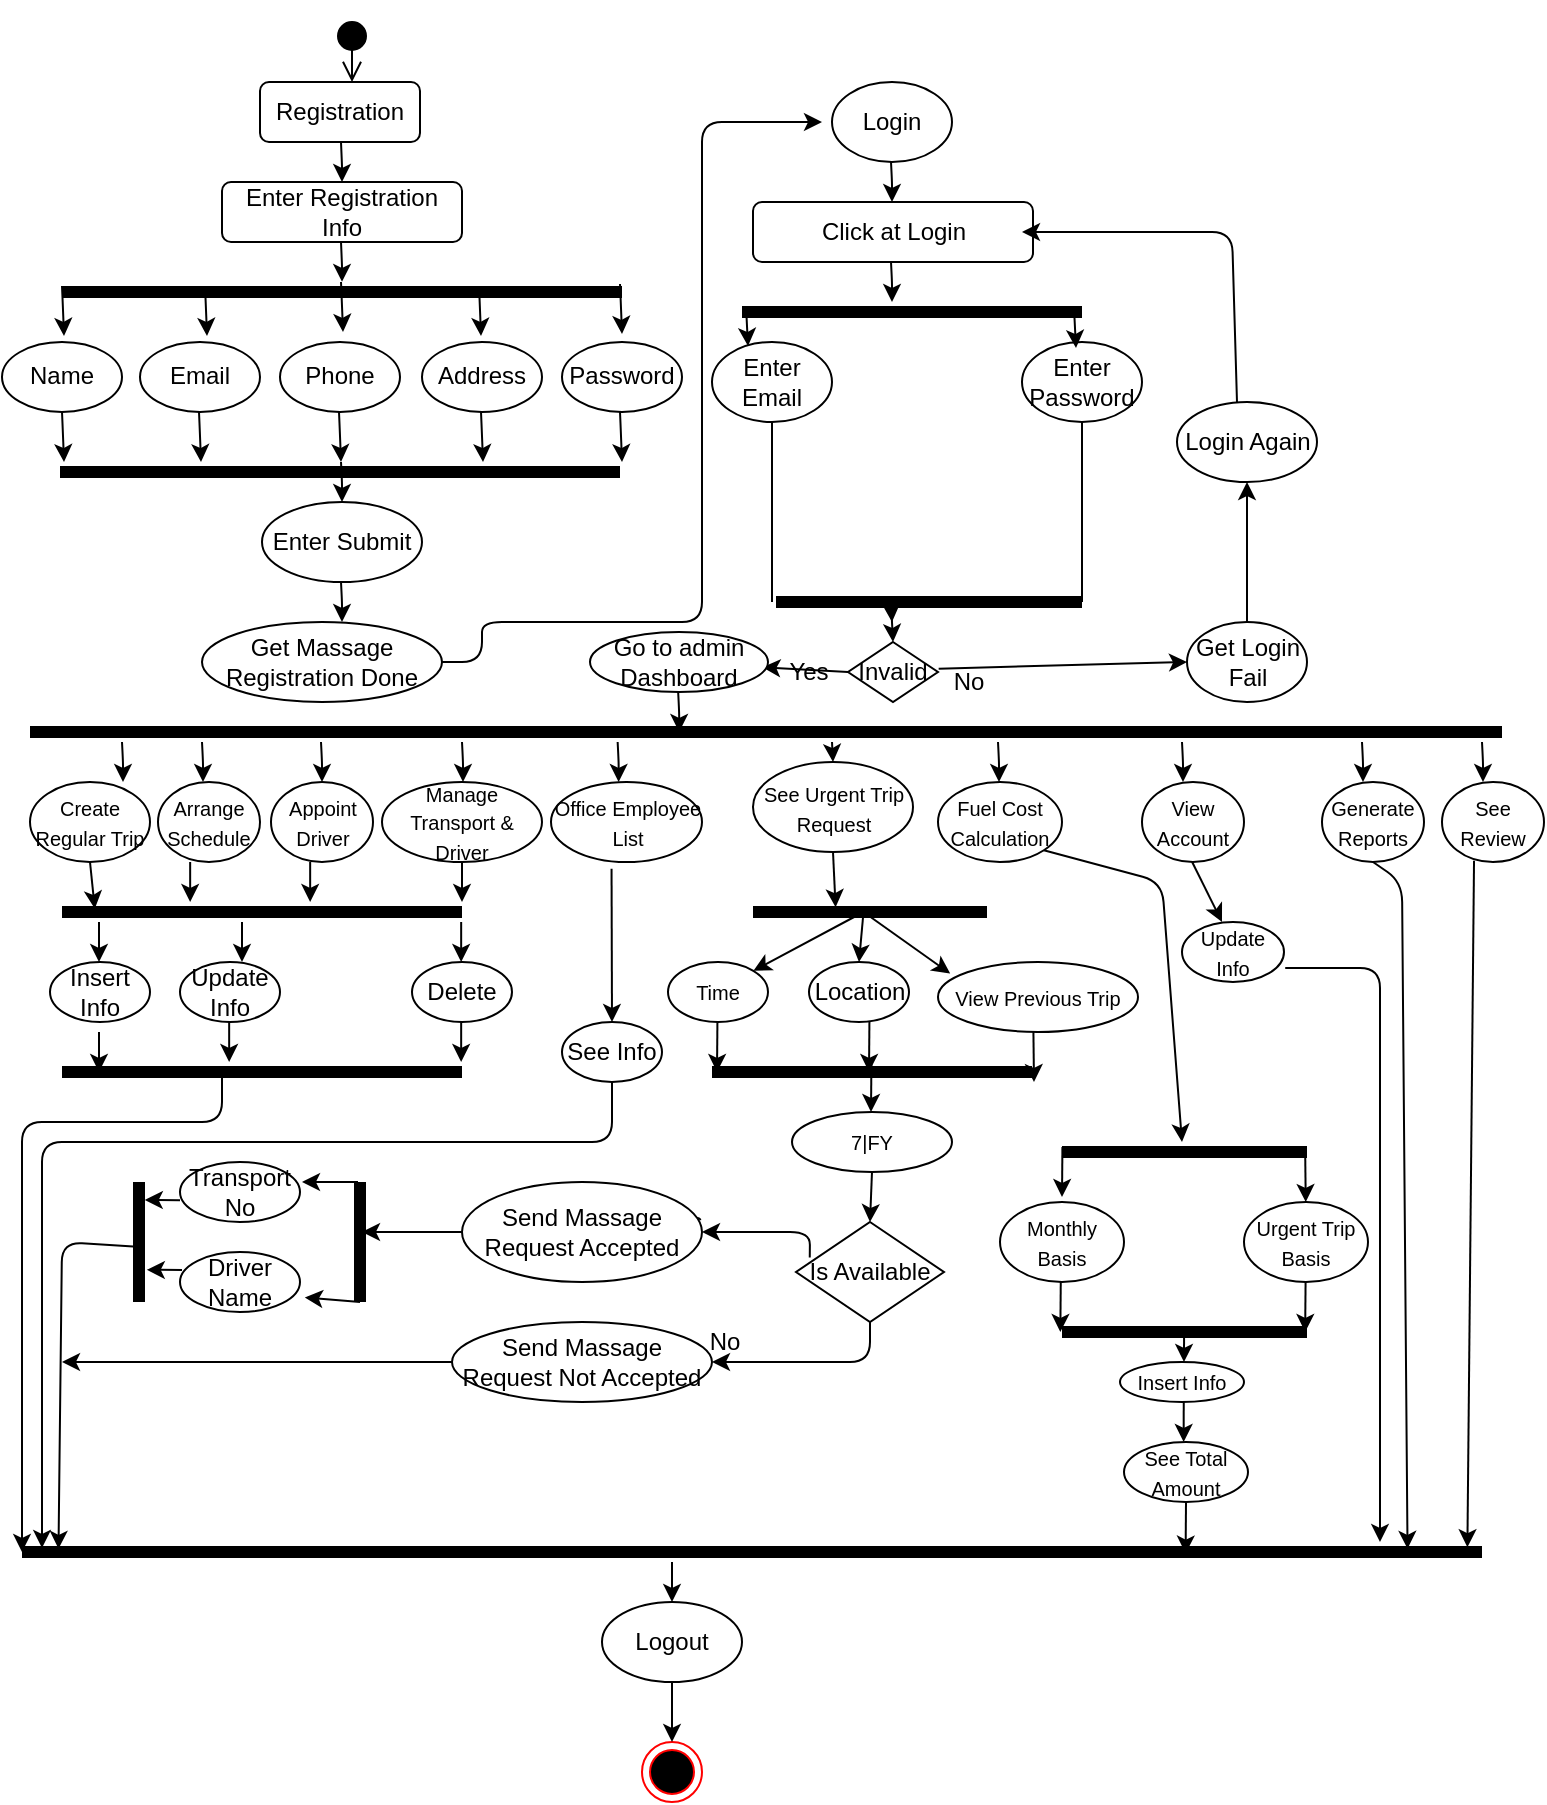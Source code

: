 <mxfile version="14.9.6" type="github">
  <diagram id="Zl01GysUVRrBJq3q0-Fd" name="Page-1">
    <mxGraphModel dx="1038" dy="579" grid="0" gridSize="10" guides="1" tooltips="1" connect="1" arrows="1" fold="1" page="1" pageScale="1" pageWidth="827" pageHeight="1169" math="0" shadow="0">
      <root>
        <mxCell id="0" />
        <mxCell id="1" parent="0" />
        <mxCell id="w90_zhHVsFdHdV3SLVgs-108" value="" style="shape=line;html=1;strokeWidth=6;" vertex="1" parent="1">
          <mxGeometry x="385.5" y="450" width="117" height="10" as="geometry" />
        </mxCell>
        <mxCell id="w90_zhHVsFdHdV3SLVgs-115" value="" style="shape=line;html=1;strokeWidth=6;" vertex="1" parent="1">
          <mxGeometry x="24" y="360" width="736" height="10" as="geometry" />
        </mxCell>
        <mxCell id="w90_zhHVsFdHdV3SLVgs-117" value="" style="endArrow=classic;html=1;" edge="1" parent="1">
          <mxGeometry x="-334.5" y="220" width="50" height="50" as="geometry">
            <mxPoint x="110.0" y="370" as="sourcePoint" />
            <mxPoint x="110.5" y="390.0" as="targetPoint" />
            <Array as="points">
              <mxPoint x="110.5" y="380" />
            </Array>
          </mxGeometry>
        </mxCell>
        <mxCell id="w90_zhHVsFdHdV3SLVgs-118" value="" style="endArrow=classic;html=1;" edge="1" parent="1">
          <mxGeometry x="-275" y="220" width="50" height="50" as="geometry">
            <mxPoint x="169.5" y="370" as="sourcePoint" />
            <mxPoint x="170" y="390.0" as="targetPoint" />
            <Array as="points">
              <mxPoint x="170" y="380" />
            </Array>
          </mxGeometry>
        </mxCell>
        <mxCell id="w90_zhHVsFdHdV3SLVgs-119" value="" style="endArrow=classic;html=1;" edge="1" parent="1">
          <mxGeometry x="-204.5" y="220" width="50" height="50" as="geometry">
            <mxPoint x="240.0" y="370" as="sourcePoint" />
            <mxPoint x="240.5" y="390.0" as="targetPoint" />
            <Array as="points">
              <mxPoint x="240.5" y="380" />
            </Array>
          </mxGeometry>
        </mxCell>
        <mxCell id="w90_zhHVsFdHdV3SLVgs-120" value="" style="endArrow=classic;html=1;" edge="1" parent="1">
          <mxGeometry x="-126.68" y="220" width="50" height="50" as="geometry">
            <mxPoint x="317.82" y="370" as="sourcePoint" />
            <mxPoint x="318.32" y="390.0" as="targetPoint" />
            <Array as="points">
              <mxPoint x="318.32" y="380" />
            </Array>
          </mxGeometry>
        </mxCell>
        <mxCell id="w90_zhHVsFdHdV3SLVgs-121" value="" style="endArrow=classic;html=1;" edge="1" parent="1">
          <mxGeometry x="-19.5" y="220" width="50" height="50" as="geometry">
            <mxPoint x="425.0" y="370" as="sourcePoint" />
            <mxPoint x="425.59" y="380" as="targetPoint" />
            <Array as="points">
              <mxPoint x="425.5" y="380" />
            </Array>
          </mxGeometry>
        </mxCell>
        <mxCell id="w90_zhHVsFdHdV3SLVgs-122" value="" style="endArrow=classic;html=1;" edge="1" parent="1">
          <mxGeometry x="63.5" y="220" width="50" height="50" as="geometry">
            <mxPoint x="508.0" y="370" as="sourcePoint" />
            <mxPoint x="508.5" y="390.0" as="targetPoint" />
            <Array as="points">
              <mxPoint x="508.5" y="380" />
            </Array>
          </mxGeometry>
        </mxCell>
        <mxCell id="w90_zhHVsFdHdV3SLVgs-123" value="" style="endArrow=classic;html=1;" edge="1" parent="1">
          <mxGeometry x="155.5" y="220" width="50" height="50" as="geometry">
            <mxPoint x="600.0" y="370" as="sourcePoint" />
            <mxPoint x="600.5" y="390.0" as="targetPoint" />
            <Array as="points">
              <mxPoint x="600.5" y="380" />
            </Array>
          </mxGeometry>
        </mxCell>
        <mxCell id="w90_zhHVsFdHdV3SLVgs-124" value="" style="endArrow=classic;html=1;" edge="1" parent="1">
          <mxGeometry x="245.5" y="220" width="50" height="50" as="geometry">
            <mxPoint x="690.0" y="370" as="sourcePoint" />
            <mxPoint x="690.5" y="390.0" as="targetPoint" />
            <Array as="points">
              <mxPoint x="690.5" y="380" />
            </Array>
          </mxGeometry>
        </mxCell>
        <mxCell id="w90_zhHVsFdHdV3SLVgs-125" value="" style="endArrow=classic;html=1;" edge="1" parent="1">
          <mxGeometry x="305.5" y="220" width="50" height="50" as="geometry">
            <mxPoint x="750.0" y="370" as="sourcePoint" />
            <mxPoint x="750.5" y="390.0" as="targetPoint" />
            <Array as="points">
              <mxPoint x="750.5" y="380" />
            </Array>
          </mxGeometry>
        </mxCell>
        <mxCell id="w90_zhHVsFdHdV3SLVgs-127" value="&lt;font style=&quot;font-size: 10px&quot;&gt;Create Regular Trip&lt;/font&gt;" style="ellipse;whiteSpace=wrap;html=1;strokeColor=#000000;" vertex="1" parent="1">
          <mxGeometry x="24" y="390" width="60" height="40" as="geometry" />
        </mxCell>
        <mxCell id="w90_zhHVsFdHdV3SLVgs-128" value="&lt;font style=&quot;font-size: 10px&quot;&gt;Arrange Schedule&lt;/font&gt;" style="ellipse;whiteSpace=wrap;html=1;strokeColor=#000000;" vertex="1" parent="1">
          <mxGeometry x="88" y="390" width="51" height="40" as="geometry" />
        </mxCell>
        <mxCell id="w90_zhHVsFdHdV3SLVgs-129" value="&lt;font style=&quot;font-size: 10px&quot;&gt;Appoint Driver&lt;/font&gt;" style="ellipse;whiteSpace=wrap;html=1;strokeColor=#000000;" vertex="1" parent="1">
          <mxGeometry x="144.5" y="390" width="51" height="40" as="geometry" />
        </mxCell>
        <mxCell id="w90_zhHVsFdHdV3SLVgs-130" value="&lt;font style=&quot;font-size: 10px&quot;&gt;Manage Transport &amp;amp; Driver&lt;/font&gt;" style="ellipse;whiteSpace=wrap;html=1;strokeColor=#000000;" vertex="1" parent="1">
          <mxGeometry x="200" y="390" width="80" height="40" as="geometry" />
        </mxCell>
        <mxCell id="w90_zhHVsFdHdV3SLVgs-131" value="&lt;font style=&quot;font-size: 10px&quot;&gt;Office Employee List&lt;/font&gt;" style="ellipse;whiteSpace=wrap;html=1;strokeColor=#000000;" vertex="1" parent="1">
          <mxGeometry x="284.5" y="390" width="75.5" height="40" as="geometry" />
        </mxCell>
        <mxCell id="w90_zhHVsFdHdV3SLVgs-132" value="&lt;font style=&quot;font-size: 10px&quot;&gt;See Urgent Trip Request&lt;/font&gt;" style="ellipse;whiteSpace=wrap;html=1;strokeColor=#000000;" vertex="1" parent="1">
          <mxGeometry x="385.5" y="380" width="80" height="45" as="geometry" />
        </mxCell>
        <mxCell id="w90_zhHVsFdHdV3SLVgs-133" value="&lt;font style=&quot;font-size: 10px&quot;&gt;Fuel Cost Calculation&lt;/font&gt;" style="ellipse;whiteSpace=wrap;html=1;strokeColor=#000000;" vertex="1" parent="1">
          <mxGeometry x="478" y="390" width="62" height="40" as="geometry" />
        </mxCell>
        <mxCell id="w90_zhHVsFdHdV3SLVgs-134" value="&lt;font style=&quot;font-size: 10px&quot;&gt;View Account&lt;/font&gt;" style="ellipse;whiteSpace=wrap;html=1;strokeColor=#000000;" vertex="1" parent="1">
          <mxGeometry x="580" y="390" width="51" height="40" as="geometry" />
        </mxCell>
        <mxCell id="w90_zhHVsFdHdV3SLVgs-136" value="&lt;font style=&quot;font-size: 10px&quot;&gt;Generate Reports&lt;/font&gt;" style="ellipse;whiteSpace=wrap;html=1;strokeColor=#000000;" vertex="1" parent="1">
          <mxGeometry x="670" y="390" width="51" height="40" as="geometry" />
        </mxCell>
        <mxCell id="w90_zhHVsFdHdV3SLVgs-137" value="&lt;font style=&quot;font-size: 10px&quot;&gt;See Review&lt;/font&gt;" style="ellipse;whiteSpace=wrap;html=1;strokeColor=#000000;" vertex="1" parent="1">
          <mxGeometry x="730" y="390" width="51" height="40" as="geometry" />
        </mxCell>
        <mxCell id="w90_zhHVsFdHdV3SLVgs-139" value="" style="endArrow=classic;html=1;" edge="1" parent="1">
          <mxGeometry x="-96.42" y="195" width="50" height="50" as="geometry">
            <mxPoint x="348.08" y="345" as="sourcePoint" />
            <mxPoint x="348.58" y="365.0" as="targetPoint" />
            <Array as="points">
              <mxPoint x="348.58" y="355" />
            </Array>
          </mxGeometry>
        </mxCell>
        <mxCell id="w90_zhHVsFdHdV3SLVgs-141" value="" style="endArrow=classic;html=1;strokeColor=#000000;exitX=0.5;exitY=1;exitDx=0;exitDy=0;entryX=0.082;entryY=0.34;entryDx=0;entryDy=0;entryPerimeter=0;" edge="1" parent="1" source="w90_zhHVsFdHdV3SLVgs-127" target="w90_zhHVsFdHdV3SLVgs-142">
          <mxGeometry width="50" height="50" relative="1" as="geometry">
            <mxPoint x="360" y="420" as="sourcePoint" />
            <mxPoint x="40" y="450" as="targetPoint" />
          </mxGeometry>
        </mxCell>
        <mxCell id="w90_zhHVsFdHdV3SLVgs-142" value="" style="shape=line;html=1;strokeWidth=6;" vertex="1" parent="1">
          <mxGeometry x="40" y="450" width="200" height="10" as="geometry" />
        </mxCell>
        <mxCell id="w90_zhHVsFdHdV3SLVgs-143" value="" style="endArrow=classic;html=1;strokeColor=#000000;exitX=0.5;exitY=1;exitDx=0;exitDy=0;" edge="1" parent="1">
          <mxGeometry width="50" height="50" relative="1" as="geometry">
            <mxPoint x="104.08" y="430" as="sourcePoint" />
            <mxPoint x="104.08" y="450" as="targetPoint" />
          </mxGeometry>
        </mxCell>
        <mxCell id="w90_zhHVsFdHdV3SLVgs-144" value="" style="endArrow=classic;html=1;strokeColor=#000000;exitX=0.5;exitY=1;exitDx=0;exitDy=0;" edge="1" parent="1">
          <mxGeometry width="50" height="50" relative="1" as="geometry">
            <mxPoint x="164.08" y="430" as="sourcePoint" />
            <mxPoint x="164.08" y="450" as="targetPoint" />
          </mxGeometry>
        </mxCell>
        <mxCell id="w90_zhHVsFdHdV3SLVgs-145" value="" style="endArrow=classic;html=1;strokeColor=#000000;exitX=0.5;exitY=1;exitDx=0;exitDy=0;" edge="1" parent="1">
          <mxGeometry width="50" height="50" relative="1" as="geometry">
            <mxPoint x="240" y="430" as="sourcePoint" />
            <mxPoint x="240" y="450" as="targetPoint" />
          </mxGeometry>
        </mxCell>
        <mxCell id="w90_zhHVsFdHdV3SLVgs-146" value="" style="endArrow=classic;html=1;strokeColor=#000000;exitX=0.5;exitY=1;exitDx=0;exitDy=0;" edge="1" parent="1">
          <mxGeometry width="50" height="50" relative="1" as="geometry">
            <mxPoint x="58.5" y="460" as="sourcePoint" />
            <mxPoint x="58.5" y="480" as="targetPoint" />
          </mxGeometry>
        </mxCell>
        <mxCell id="w90_zhHVsFdHdV3SLVgs-147" value="Insert Info" style="ellipse;whiteSpace=wrap;html=1;strokeColor=#000000;" vertex="1" parent="1">
          <mxGeometry x="34" y="480" width="50" height="30" as="geometry" />
        </mxCell>
        <mxCell id="w90_zhHVsFdHdV3SLVgs-149" value="" style="endArrow=classic;html=1;strokeColor=#000000;exitX=0.5;exitY=1;exitDx=0;exitDy=0;" edge="1" parent="1">
          <mxGeometry width="50" height="50" relative="1" as="geometry">
            <mxPoint x="130" y="460" as="sourcePoint" />
            <mxPoint x="130" y="480" as="targetPoint" />
          </mxGeometry>
        </mxCell>
        <mxCell id="w90_zhHVsFdHdV3SLVgs-150" value="" style="endArrow=classic;html=1;strokeColor=#000000;exitX=0.5;exitY=1;exitDx=0;exitDy=0;" edge="1" parent="1">
          <mxGeometry width="50" height="50" relative="1" as="geometry">
            <mxPoint x="239.58" y="460" as="sourcePoint" />
            <mxPoint x="239.58" y="480" as="targetPoint" />
          </mxGeometry>
        </mxCell>
        <mxCell id="w90_zhHVsFdHdV3SLVgs-151" value="Update Info" style="ellipse;whiteSpace=wrap;html=1;strokeColor=#000000;" vertex="1" parent="1">
          <mxGeometry x="99" y="480" width="50" height="30" as="geometry" />
        </mxCell>
        <mxCell id="w90_zhHVsFdHdV3SLVgs-152" value="Delete" style="ellipse;whiteSpace=wrap;html=1;strokeColor=#000000;" vertex="1" parent="1">
          <mxGeometry x="215" y="480" width="50" height="30" as="geometry" />
        </mxCell>
        <mxCell id="w90_zhHVsFdHdV3SLVgs-153" value="" style="shape=line;html=1;strokeWidth=6;" vertex="1" parent="1">
          <mxGeometry x="40" y="530" width="200" height="10" as="geometry" />
        </mxCell>
        <mxCell id="w90_zhHVsFdHdV3SLVgs-154" value="" style="endArrow=classic;html=1;strokeColor=#000000;exitX=0.5;exitY=1;exitDx=0;exitDy=0;" edge="1" parent="1">
          <mxGeometry width="50" height="50" relative="1" as="geometry">
            <mxPoint x="58.5" y="515" as="sourcePoint" />
            <mxPoint x="58.5" y="535" as="targetPoint" />
          </mxGeometry>
        </mxCell>
        <mxCell id="w90_zhHVsFdHdV3SLVgs-155" value="" style="endArrow=classic;html=1;strokeColor=#000000;exitX=0.5;exitY=1;exitDx=0;exitDy=0;" edge="1" parent="1">
          <mxGeometry width="50" height="50" relative="1" as="geometry">
            <mxPoint x="123.58" y="510" as="sourcePoint" />
            <mxPoint x="123.58" y="530" as="targetPoint" />
          </mxGeometry>
        </mxCell>
        <mxCell id="w90_zhHVsFdHdV3SLVgs-156" value="" style="endArrow=classic;html=1;strokeColor=#000000;exitX=0.5;exitY=1;exitDx=0;exitDy=0;" edge="1" parent="1">
          <mxGeometry width="50" height="50" relative="1" as="geometry">
            <mxPoint x="239.58" y="510" as="sourcePoint" />
            <mxPoint x="239.58" y="530" as="targetPoint" />
          </mxGeometry>
        </mxCell>
        <mxCell id="w90_zhHVsFdHdV3SLVgs-157" value="" style="endArrow=classic;html=1;strokeColor=#000000;entryX=0;entryY=0.5;entryDx=0;entryDy=0;entryPerimeter=0;" edge="1" parent="1" target="w90_zhHVsFdHdV3SLVgs-243">
          <mxGeometry width="50" height="50" relative="1" as="geometry">
            <mxPoint x="120" y="538" as="sourcePoint" />
            <mxPoint x="24" y="770" as="targetPoint" />
            <Array as="points">
              <mxPoint x="120" y="560" />
              <mxPoint x="20" y="560" />
            </Array>
          </mxGeometry>
        </mxCell>
        <mxCell id="w90_zhHVsFdHdV3SLVgs-158" value="" style="endArrow=classic;html=1;strokeColor=#000000;exitX=0.401;exitY=1.085;exitDx=0;exitDy=0;entryX=0.5;entryY=0;entryDx=0;entryDy=0;exitPerimeter=0;" edge="1" parent="1" source="w90_zhHVsFdHdV3SLVgs-131" target="w90_zhHVsFdHdV3SLVgs-159">
          <mxGeometry width="50" height="50" relative="1" as="geometry">
            <mxPoint x="330" y="430" as="sourcePoint" />
            <mxPoint x="330" y="450" as="targetPoint" />
          </mxGeometry>
        </mxCell>
        <mxCell id="w90_zhHVsFdHdV3SLVgs-159" value="See Info" style="ellipse;whiteSpace=wrap;html=1;strokeColor=#000000;" vertex="1" parent="1">
          <mxGeometry x="290" y="510" width="50" height="30" as="geometry" />
        </mxCell>
        <mxCell id="w90_zhHVsFdHdV3SLVgs-161" value="" style="endArrow=classic;html=1;strokeColor=#000000;exitX=0.5;exitY=1;exitDx=0;exitDy=0;" edge="1" parent="1" source="w90_zhHVsFdHdV3SLVgs-159">
          <mxGeometry width="50" height="50" relative="1" as="geometry">
            <mxPoint x="320" y="570" as="sourcePoint" />
            <mxPoint x="30" y="773" as="targetPoint" />
            <Array as="points">
              <mxPoint x="315" y="570" />
              <mxPoint x="30" y="570" />
            </Array>
          </mxGeometry>
        </mxCell>
        <mxCell id="w90_zhHVsFdHdV3SLVgs-163" value="&lt;font style=&quot;font-size: 10px&quot;&gt;Time&lt;/font&gt;" style="ellipse;whiteSpace=wrap;html=1;strokeColor=#000000;" vertex="1" parent="1">
          <mxGeometry x="343" y="480" width="50" height="30" as="geometry" />
        </mxCell>
        <mxCell id="w90_zhHVsFdHdV3SLVgs-166" value="&lt;font style=&quot;font-size: 10px&quot;&gt;View Previous Trip&lt;/font&gt;" style="ellipse;whiteSpace=wrap;html=1;strokeColor=#000000;" vertex="1" parent="1">
          <mxGeometry x="478" y="480" width="100" height="35" as="geometry" />
        </mxCell>
        <mxCell id="w90_zhHVsFdHdV3SLVgs-173" value="&lt;font style=&quot;font-size: 10px&quot;&gt;7|FY&lt;/font&gt;" style="ellipse;whiteSpace=wrap;html=1;strokeColor=#000000;" vertex="1" parent="1">
          <mxGeometry x="405" y="555" width="80" height="30" as="geometry" />
        </mxCell>
        <mxCell id="w90_zhHVsFdHdV3SLVgs-174" value="" style="endArrow=classic;html=1;strokeColor=#000000;exitX=0.5;exitY=1;exitDx=0;exitDy=0;entryX=0.5;entryY=0;entryDx=0;entryDy=0;" edge="1" parent="1" source="w90_zhHVsFdHdV3SLVgs-173" target="w90_zhHVsFdHdV3SLVgs-176">
          <mxGeometry width="50" height="50" relative="1" as="geometry">
            <mxPoint x="520" y="525" as="sourcePoint" />
            <mxPoint x="420" y="550" as="targetPoint" />
            <Array as="points" />
          </mxGeometry>
        </mxCell>
        <mxCell id="w90_zhHVsFdHdV3SLVgs-176" value="Is Available" style="rhombus;whiteSpace=wrap;html=1;strokeColor=#000000;" vertex="1" parent="1">
          <mxGeometry x="407" y="610" width="74" height="50" as="geometry" />
        </mxCell>
        <mxCell id="w90_zhHVsFdHdV3SLVgs-177" value="" style="endArrow=classic;html=1;strokeColor=#000000;exitX=0.093;exitY=0.356;exitDx=0;exitDy=0;exitPerimeter=0;entryX=1;entryY=0.5;entryDx=0;entryDy=0;" edge="1" parent="1" source="w90_zhHVsFdHdV3SLVgs-176" target="w90_zhHVsFdHdV3SLVgs-181">
          <mxGeometry width="50" height="50" relative="1" as="geometry">
            <mxPoint x="350" y="590" as="sourcePoint" />
            <mxPoint x="300" y="590" as="targetPoint" />
            <Array as="points">
              <mxPoint x="414" y="615" />
            </Array>
          </mxGeometry>
        </mxCell>
        <mxCell id="w90_zhHVsFdHdV3SLVgs-178" value="Yes" style="text;html=1;align=center;verticalAlign=middle;resizable=0;points=[];autosize=1;strokeColor=none;" vertex="1" parent="1">
          <mxGeometry x="335" y="600" width="30" height="20" as="geometry" />
        </mxCell>
        <mxCell id="w90_zhHVsFdHdV3SLVgs-179" value="" style="endArrow=classic;html=1;strokeColor=#000000;exitX=0.5;exitY=1;exitDx=0;exitDy=0;entryX=1;entryY=0.5;entryDx=0;entryDy=0;" edge="1" parent="1" source="w90_zhHVsFdHdV3SLVgs-176" target="w90_zhHVsFdHdV3SLVgs-182">
          <mxGeometry width="50" height="50" relative="1" as="geometry">
            <mxPoint x="270" y="670" as="sourcePoint" />
            <mxPoint x="300" y="640" as="targetPoint" />
            <Array as="points">
              <mxPoint x="444" y="680" />
            </Array>
          </mxGeometry>
        </mxCell>
        <mxCell id="w90_zhHVsFdHdV3SLVgs-180" value="No" style="text;html=1;align=center;verticalAlign=middle;resizable=0;points=[];autosize=1;strokeColor=none;" vertex="1" parent="1">
          <mxGeometry x="355.5" y="660" width="30" height="20" as="geometry" />
        </mxCell>
        <mxCell id="w90_zhHVsFdHdV3SLVgs-181" value="Send Massage Request Accepted" style="ellipse;whiteSpace=wrap;html=1;strokeColor=#000000;" vertex="1" parent="1">
          <mxGeometry x="240" y="590" width="120" height="50" as="geometry" />
        </mxCell>
        <mxCell id="w90_zhHVsFdHdV3SLVgs-182" value="Send Massage Request Not Accepted" style="ellipse;whiteSpace=wrap;html=1;strokeColor=#000000;" vertex="1" parent="1">
          <mxGeometry x="235" y="660" width="130" height="40" as="geometry" />
        </mxCell>
        <mxCell id="w90_zhHVsFdHdV3SLVgs-184" value="Transport No" style="ellipse;whiteSpace=wrap;html=1;strokeColor=#000000;" vertex="1" parent="1">
          <mxGeometry x="99" y="580" width="60" height="30" as="geometry" />
        </mxCell>
        <mxCell id="w90_zhHVsFdHdV3SLVgs-185" value="Driver Name" style="ellipse;whiteSpace=wrap;html=1;strokeColor=#000000;" vertex="1" parent="1">
          <mxGeometry x="99" y="625" width="60" height="30" as="geometry" />
        </mxCell>
        <mxCell id="w90_zhHVsFdHdV3SLVgs-188" value="" style="endArrow=classic;html=1;strokeColor=#000000;exitX=0;exitY=0.5;exitDx=0;exitDy=0;" edge="1" parent="1" source="w90_zhHVsFdHdV3SLVgs-181">
          <mxGeometry width="50" height="50" relative="1" as="geometry">
            <mxPoint x="180" y="620" as="sourcePoint" />
            <mxPoint x="190" y="615" as="targetPoint" />
          </mxGeometry>
        </mxCell>
        <mxCell id="w90_zhHVsFdHdV3SLVgs-191" value="" style="endArrow=classic;html=1;strokeColor=#000000;exitX=0.537;exitY=0.616;exitDx=0;exitDy=0;exitPerimeter=0;entryX=0.025;entryY=0.34;entryDx=0;entryDy=0;entryPerimeter=0;" edge="1" parent="1" source="w90_zhHVsFdHdV3SLVgs-237" target="w90_zhHVsFdHdV3SLVgs-243">
          <mxGeometry width="50" height="50" relative="1" as="geometry">
            <mxPoint x="70" y="620" as="sourcePoint" />
            <mxPoint x="40" y="1123" as="targetPoint" />
            <Array as="points">
              <mxPoint x="40" y="620" />
            </Array>
          </mxGeometry>
        </mxCell>
        <mxCell id="w90_zhHVsFdHdV3SLVgs-192" value="" style="endArrow=classic;html=1;strokeColor=#000000;exitX=0;exitY=0.5;exitDx=0;exitDy=0;" edge="1" parent="1" source="w90_zhHVsFdHdV3SLVgs-182">
          <mxGeometry width="50" height="50" relative="1" as="geometry">
            <mxPoint x="175.72" y="657.68" as="sourcePoint" />
            <mxPoint x="40" y="680" as="targetPoint" />
          </mxGeometry>
        </mxCell>
        <mxCell id="w90_zhHVsFdHdV3SLVgs-193" value="" style="endArrow=classic;html=1;strokeColor=#000000;exitX=0.5;exitY=1;exitDx=0;exitDy=0;" edge="1" parent="1">
          <mxGeometry width="50" height="50" relative="1" as="geometry">
            <mxPoint x="605.08" y="430" as="sourcePoint" />
            <mxPoint x="620" y="460" as="targetPoint" />
          </mxGeometry>
        </mxCell>
        <mxCell id="w90_zhHVsFdHdV3SLVgs-194" value="&lt;font style=&quot;font-size: 10px&quot;&gt;Update Info&lt;/font&gt;" style="ellipse;whiteSpace=wrap;html=1;strokeColor=#000000;" vertex="1" parent="1">
          <mxGeometry x="600" y="460" width="51" height="30" as="geometry" />
        </mxCell>
        <mxCell id="w90_zhHVsFdHdV3SLVgs-199" value="" style="endArrow=classic;html=1;strokeColor=#000000;exitX=1;exitY=1;exitDx=0;exitDy=0;" edge="1" parent="1" source="w90_zhHVsFdHdV3SLVgs-133">
          <mxGeometry width="50" height="50" relative="1" as="geometry">
            <mxPoint x="600" y="550" as="sourcePoint" />
            <mxPoint x="600" y="570" as="targetPoint" />
            <Array as="points">
              <mxPoint x="590" y="440" />
            </Array>
          </mxGeometry>
        </mxCell>
        <mxCell id="w90_zhHVsFdHdV3SLVgs-201" value="" style="shape=line;html=1;strokeWidth=6;" vertex="1" parent="1">
          <mxGeometry x="540" y="570" width="122.5" height="10" as="geometry" />
        </mxCell>
        <mxCell id="w90_zhHVsFdHdV3SLVgs-203" value="" style="endArrow=classic;html=1;strokeColor=#000000;" edge="1" parent="1">
          <mxGeometry width="50" height="50" relative="1" as="geometry">
            <mxPoint x="540.208" y="572.5" as="sourcePoint" />
            <mxPoint x="540" y="597.5" as="targetPoint" />
          </mxGeometry>
        </mxCell>
        <mxCell id="w90_zhHVsFdHdV3SLVgs-204" value="" style="endArrow=classic;html=1;strokeColor=#000000;" edge="1" parent="1">
          <mxGeometry width="50" height="50" relative="1" as="geometry">
            <mxPoint x="661.588" y="575" as="sourcePoint" />
            <mxPoint x="661.88" y="600" as="targetPoint" />
          </mxGeometry>
        </mxCell>
        <mxCell id="w90_zhHVsFdHdV3SLVgs-205" value="&lt;font style=&quot;font-size: 10px&quot;&gt;Monthly Basis&lt;/font&gt;" style="ellipse;whiteSpace=wrap;html=1;strokeColor=#000000;" vertex="1" parent="1">
          <mxGeometry x="509" y="600" width="62" height="40" as="geometry" />
        </mxCell>
        <mxCell id="w90_zhHVsFdHdV3SLVgs-206" value="&lt;font style=&quot;font-size: 10px&quot;&gt;Urgent Trip Basis&lt;/font&gt;" style="ellipse;whiteSpace=wrap;html=1;strokeColor=#000000;" vertex="1" parent="1">
          <mxGeometry x="631" y="600" width="62" height="40" as="geometry" />
        </mxCell>
        <mxCell id="w90_zhHVsFdHdV3SLVgs-209" value="" style="endArrow=classic;html=1;strokeColor=#000000;" edge="1" parent="1">
          <mxGeometry width="50" height="50" relative="1" as="geometry">
            <mxPoint x="539.378" y="640" as="sourcePoint" />
            <mxPoint x="539.17" y="665" as="targetPoint" />
          </mxGeometry>
        </mxCell>
        <mxCell id="w90_zhHVsFdHdV3SLVgs-210" value="" style="endArrow=classic;html=1;strokeColor=#000000;" edge="1" parent="1">
          <mxGeometry width="50" height="50" relative="1" as="geometry">
            <mxPoint x="661.788" y="640" as="sourcePoint" />
            <mxPoint x="661.58" y="665" as="targetPoint" />
          </mxGeometry>
        </mxCell>
        <mxCell id="w90_zhHVsFdHdV3SLVgs-211" value="" style="shape=line;html=1;strokeWidth=6;" vertex="1" parent="1">
          <mxGeometry x="540" y="660" width="122.5" height="10" as="geometry" />
        </mxCell>
        <mxCell id="w90_zhHVsFdHdV3SLVgs-212" value="" style="endArrow=classic;html=1;strokeColor=#000000;" edge="1" parent="1">
          <mxGeometry width="50" height="50" relative="1" as="geometry">
            <mxPoint x="601.038" y="663" as="sourcePoint" />
            <mxPoint x="601" y="680" as="targetPoint" />
          </mxGeometry>
        </mxCell>
        <mxCell id="w90_zhHVsFdHdV3SLVgs-213" value="&lt;font style=&quot;font-size: 10px&quot;&gt;Insert Info&lt;/font&gt;" style="ellipse;whiteSpace=wrap;html=1;strokeColor=#000000;" vertex="1" parent="1">
          <mxGeometry x="569" y="680" width="62" height="20" as="geometry" />
        </mxCell>
        <mxCell id="w90_zhHVsFdHdV3SLVgs-214" value="" style="endArrow=classic;html=1;strokeColor=#000000;" edge="1" parent="1">
          <mxGeometry width="50" height="50" relative="1" as="geometry">
            <mxPoint x="600.868" y="700" as="sourcePoint" />
            <mxPoint x="600.83" y="720" as="targetPoint" />
          </mxGeometry>
        </mxCell>
        <mxCell id="w90_zhHVsFdHdV3SLVgs-215" value="&lt;font style=&quot;font-size: 10px&quot;&gt;See Total Amount&lt;/font&gt;" style="ellipse;whiteSpace=wrap;html=1;strokeColor=#000000;" vertex="1" parent="1">
          <mxGeometry x="571" y="720" width="62" height="30" as="geometry" />
        </mxCell>
        <mxCell id="w90_zhHVsFdHdV3SLVgs-216" value="" style="endArrow=classic;html=1;strokeColor=#000000;exitX=0.5;exitY=1;exitDx=0;exitDy=0;entryX=0.797;entryY=0.58;entryDx=0;entryDy=0;entryPerimeter=0;" edge="1" parent="1" source="w90_zhHVsFdHdV3SLVgs-215" target="w90_zhHVsFdHdV3SLVgs-243">
          <mxGeometry width="50" height="50" relative="1" as="geometry">
            <mxPoint x="370" y="790" as="sourcePoint" />
            <mxPoint x="602" y="1080" as="targetPoint" />
          </mxGeometry>
        </mxCell>
        <mxCell id="w90_zhHVsFdHdV3SLVgs-217" value="" style="endArrow=classic;html=1;strokeColor=#000000;exitX=1.012;exitY=0.767;exitDx=0;exitDy=0;exitPerimeter=0;" edge="1" parent="1" source="w90_zhHVsFdHdV3SLVgs-194">
          <mxGeometry width="50" height="50" relative="1" as="geometry">
            <mxPoint x="651" y="170" as="sourcePoint" />
            <mxPoint x="699" y="770" as="targetPoint" />
            <Array as="points">
              <mxPoint x="699" y="483" />
            </Array>
          </mxGeometry>
        </mxCell>
        <mxCell id="w90_zhHVsFdHdV3SLVgs-218" value="" style="endArrow=classic;html=1;strokeColor=#000000;exitX=0.5;exitY=1;exitDx=0;exitDy=0;entryX=0.949;entryY=0.34;entryDx=0;entryDy=0;entryPerimeter=0;" edge="1" parent="1" source="w90_zhHVsFdHdV3SLVgs-136" target="w90_zhHVsFdHdV3SLVgs-243">
          <mxGeometry width="50" height="50" relative="1" as="geometry">
            <mxPoint x="370" y="630" as="sourcePoint" />
            <mxPoint x="713" y="1090.667" as="targetPoint" />
            <Array as="points">
              <mxPoint x="710" y="440" />
            </Array>
          </mxGeometry>
        </mxCell>
        <mxCell id="w90_zhHVsFdHdV3SLVgs-220" value="" style="endArrow=classic;html=1;strokeColor=#000000;exitX=0.314;exitY=0.985;exitDx=0;exitDy=0;exitPerimeter=0;entryX=0.99;entryY=0.26;entryDx=0;entryDy=0;entryPerimeter=0;" edge="1" parent="1" source="w90_zhHVsFdHdV3SLVgs-137" target="w90_zhHVsFdHdV3SLVgs-243">
          <mxGeometry width="50" height="50" relative="1" as="geometry">
            <mxPoint x="370" y="590" as="sourcePoint" />
            <mxPoint x="750" y="770" as="targetPoint" />
          </mxGeometry>
        </mxCell>
        <mxCell id="w90_zhHVsFdHdV3SLVgs-221" value="" style="endArrow=classic;html=1;strokeColor=#000000;exitX=0.5;exitY=1;exitDx=0;exitDy=0;entryX=0.353;entryY=0.26;entryDx=0;entryDy=0;entryPerimeter=0;" edge="1" parent="1" source="w90_zhHVsFdHdV3SLVgs-132" target="w90_zhHVsFdHdV3SLVgs-108">
          <mxGeometry width="50" height="50" relative="1" as="geometry">
            <mxPoint x="320" y="460" as="sourcePoint" />
            <mxPoint x="420" y="440" as="targetPoint" />
          </mxGeometry>
        </mxCell>
        <mxCell id="w90_zhHVsFdHdV3SLVgs-164" value="Location" style="ellipse;whiteSpace=wrap;html=1;strokeColor=#000000;" vertex="1" parent="1">
          <mxGeometry x="413.5" y="480" width="50" height="30" as="geometry" />
        </mxCell>
        <mxCell id="w90_zhHVsFdHdV3SLVgs-226" value="" style="endArrow=classic;html=1;strokeColor=#000000;exitX=0.5;exitY=1;exitDx=0;exitDy=0;entryX=0.5;entryY=0;entryDx=0;entryDy=0;" edge="1" parent="1" target="w90_zhHVsFdHdV3SLVgs-164">
          <mxGeometry width="50" height="50" relative="1" as="geometry">
            <mxPoint x="440.75" y="455" as="sourcePoint" />
            <mxPoint x="442.25" y="470" as="targetPoint" />
          </mxGeometry>
        </mxCell>
        <mxCell id="w90_zhHVsFdHdV3SLVgs-227" value="" style="endArrow=classic;html=1;strokeColor=#000000;exitX=0.5;exitY=1;exitDx=0;exitDy=0;entryX=1;entryY=0;entryDx=0;entryDy=0;" edge="1" parent="1" target="w90_zhHVsFdHdV3SLVgs-163">
          <mxGeometry width="50" height="50" relative="1" as="geometry">
            <mxPoint x="440.75" y="455" as="sourcePoint" />
            <mxPoint x="442.25" y="470" as="targetPoint" />
          </mxGeometry>
        </mxCell>
        <mxCell id="w90_zhHVsFdHdV3SLVgs-228" value="" style="endArrow=classic;html=1;strokeColor=#000000;exitX=0.5;exitY=1;exitDx=0;exitDy=0;entryX=0.061;entryY=0.166;entryDx=0;entryDy=0;entryPerimeter=0;" edge="1" parent="1" target="w90_zhHVsFdHdV3SLVgs-166">
          <mxGeometry width="50" height="50" relative="1" as="geometry">
            <mxPoint x="440.75" y="455" as="sourcePoint" />
            <mxPoint x="442.25" y="470" as="targetPoint" />
          </mxGeometry>
        </mxCell>
        <mxCell id="w90_zhHVsFdHdV3SLVgs-229" value="" style="endArrow=classic;html=1;strokeColor=#000000;" edge="1" parent="1">
          <mxGeometry width="50" height="50" relative="1" as="geometry">
            <mxPoint x="525.708" y="515" as="sourcePoint" />
            <mxPoint x="526" y="540" as="targetPoint" />
          </mxGeometry>
        </mxCell>
        <mxCell id="w90_zhHVsFdHdV3SLVgs-230" value="" style="endArrow=classic;html=1;strokeColor=#000000;" edge="1" parent="1">
          <mxGeometry width="50" height="50" relative="1" as="geometry">
            <mxPoint x="443.708" y="510" as="sourcePoint" />
            <mxPoint x="443.5" y="535" as="targetPoint" />
          </mxGeometry>
        </mxCell>
        <mxCell id="w90_zhHVsFdHdV3SLVgs-231" value="" style="endArrow=classic;html=1;strokeColor=#000000;" edge="1" parent="1">
          <mxGeometry width="50" height="50" relative="1" as="geometry">
            <mxPoint x="367.708" y="510" as="sourcePoint" />
            <mxPoint x="367.5" y="535" as="targetPoint" />
          </mxGeometry>
        </mxCell>
        <mxCell id="w90_zhHVsFdHdV3SLVgs-232" value="" style="shape=line;html=1;strokeWidth=6;" vertex="1" parent="1">
          <mxGeometry x="365" y="530" width="160" height="10" as="geometry" />
        </mxCell>
        <mxCell id="w90_zhHVsFdHdV3SLVgs-235" value="" style="endArrow=classic;html=1;strokeColor=#000000;" edge="1" parent="1">
          <mxGeometry width="50" height="50" relative="1" as="geometry">
            <mxPoint x="444.708" y="530" as="sourcePoint" />
            <mxPoint x="444.5" y="555" as="targetPoint" />
          </mxGeometry>
        </mxCell>
        <mxCell id="w90_zhHVsFdHdV3SLVgs-236" value="" style="shape=line;html=1;strokeWidth=6;rotation=90;" vertex="1" parent="1">
          <mxGeometry x="159" y="615" width="60" height="10" as="geometry" />
        </mxCell>
        <mxCell id="w90_zhHVsFdHdV3SLVgs-237" value="" style="shape=line;html=1;strokeWidth=6;rotation=90;" vertex="1" parent="1">
          <mxGeometry x="48.5" y="607.5" width="60" height="25" as="geometry" />
        </mxCell>
        <mxCell id="w90_zhHVsFdHdV3SLVgs-238" value="" style="endArrow=classic;html=1;strokeColor=#000000;exitX=1;exitY=0.5;exitDx=0;exitDy=0;exitPerimeter=0;entryX=1.04;entryY=0.76;entryDx=0;entryDy=0;entryPerimeter=0;" edge="1" parent="1" source="w90_zhHVsFdHdV3SLVgs-236" target="w90_zhHVsFdHdV3SLVgs-185">
          <mxGeometry width="50" height="50" relative="1" as="geometry">
            <mxPoint x="320" y="660" as="sourcePoint" />
            <mxPoint x="370" y="610" as="targetPoint" />
          </mxGeometry>
        </mxCell>
        <mxCell id="w90_zhHVsFdHdV3SLVgs-239" value="" style="endArrow=classic;html=1;strokeColor=#000000;" edge="1" parent="1">
          <mxGeometry width="50" height="50" relative="1" as="geometry">
            <mxPoint x="188" y="590" as="sourcePoint" />
            <mxPoint x="160" y="590" as="targetPoint" />
          </mxGeometry>
        </mxCell>
        <mxCell id="w90_zhHVsFdHdV3SLVgs-240" value="" style="endArrow=classic;html=1;strokeColor=#000000;entryX=1.04;entryY=0.76;entryDx=0;entryDy=0;entryPerimeter=0;" edge="1" parent="1">
          <mxGeometry width="50" height="50" relative="1" as="geometry">
            <mxPoint x="100" y="634" as="sourcePoint" />
            <mxPoint x="82.4" y="633.9" as="targetPoint" />
          </mxGeometry>
        </mxCell>
        <mxCell id="w90_zhHVsFdHdV3SLVgs-241" value="" style="endArrow=classic;html=1;strokeColor=#000000;entryX=1.04;entryY=0.76;entryDx=0;entryDy=0;entryPerimeter=0;" edge="1" parent="1">
          <mxGeometry width="50" height="50" relative="1" as="geometry">
            <mxPoint x="99" y="599.1" as="sourcePoint" />
            <mxPoint x="81.4" y="599.0" as="targetPoint" />
          </mxGeometry>
        </mxCell>
        <mxCell id="w90_zhHVsFdHdV3SLVgs-243" value="" style="shape=line;html=1;strokeWidth=6;" vertex="1" parent="1">
          <mxGeometry x="20" y="770" width="730" height="10" as="geometry" />
        </mxCell>
        <mxCell id="w90_zhHVsFdHdV3SLVgs-245" value="" style="ellipse;html=1;shape=endState;fillColor=#000000;strokeColor=#ff0000;" vertex="1" parent="1">
          <mxGeometry x="330" y="870" width="30" height="30" as="geometry" />
        </mxCell>
        <mxCell id="w90_zhHVsFdHdV3SLVgs-246" value="" style="endArrow=classic;html=1;strokeColor=#000000;" edge="1" parent="1">
          <mxGeometry width="50" height="50" relative="1" as="geometry">
            <mxPoint x="345" y="780" as="sourcePoint" />
            <mxPoint x="345" y="800" as="targetPoint" />
          </mxGeometry>
        </mxCell>
        <mxCell id="w90_zhHVsFdHdV3SLVgs-249" value="Logout" style="ellipse;whiteSpace=wrap;html=1;strokeColor=#000000;" vertex="1" parent="1">
          <mxGeometry x="310" y="800" width="70" height="40" as="geometry" />
        </mxCell>
        <mxCell id="w90_zhHVsFdHdV3SLVgs-250" value="" style="endArrow=classic;html=1;strokeColor=#000000;exitX=0.5;exitY=1;exitDx=0;exitDy=0;entryX=0.5;entryY=0;entryDx=0;entryDy=0;" edge="1" parent="1" source="w90_zhHVsFdHdV3SLVgs-249" target="w90_zhHVsFdHdV3SLVgs-245">
          <mxGeometry width="50" height="50" relative="1" as="geometry">
            <mxPoint x="320" y="760" as="sourcePoint" />
            <mxPoint x="370" y="710" as="targetPoint" />
          </mxGeometry>
        </mxCell>
        <mxCell id="w90_zhHVsFdHdV3SLVgs-252" value="" style="endArrow=classic;html=1;" edge="1" parent="1">
          <mxGeometry x="-374.5" y="220" width="50" height="50" as="geometry">
            <mxPoint x="70" y="370" as="sourcePoint" />
            <mxPoint x="70.5" y="390.0" as="targetPoint" />
            <Array as="points">
              <mxPoint x="70.5" y="380" />
            </Array>
          </mxGeometry>
        </mxCell>
        <mxCell id="w90_zhHVsFdHdV3SLVgs-257" value="" style="group" vertex="1" connectable="0" parent="1">
          <mxGeometry x="10" y="9" width="657.5" height="341" as="geometry" />
        </mxCell>
        <mxCell id="w90_zhHVsFdHdV3SLVgs-45" value="" style="endArrow=classic;html=1;" edge="1" parent="w90_zhHVsFdHdV3SLVgs-257">
          <mxGeometry y="11" width="50" height="50" as="geometry">
            <mxPoint x="169.5" y="221" as="sourcePoint" />
            <mxPoint x="170" y="241" as="targetPoint" />
            <Array as="points">
              <mxPoint x="170" y="231" />
            </Array>
          </mxGeometry>
        </mxCell>
        <mxCell id="w90_zhHVsFdHdV3SLVgs-46" value="Get Massage Registration Done" style="ellipse;whiteSpace=wrap;html=1;" vertex="1" parent="w90_zhHVsFdHdV3SLVgs-257">
          <mxGeometry x="100" y="301" width="120" height="40" as="geometry" />
        </mxCell>
        <mxCell id="w90_zhHVsFdHdV3SLVgs-47" value="" style="endArrow=classic;html=1;" edge="1" parent="w90_zhHVsFdHdV3SLVgs-257">
          <mxGeometry y="1" width="50" height="50" as="geometry">
            <mxPoint x="169.5" y="281" as="sourcePoint" />
            <mxPoint x="170" y="301" as="targetPoint" />
            <Array as="points">
              <mxPoint x="170" y="291" />
            </Array>
          </mxGeometry>
        </mxCell>
        <mxCell id="w90_zhHVsFdHdV3SLVgs-48" value="Enter Submit" style="ellipse;whiteSpace=wrap;html=1;" vertex="1" parent="w90_zhHVsFdHdV3SLVgs-257">
          <mxGeometry x="130" y="241" width="80" height="40" as="geometry" />
        </mxCell>
        <mxCell id="w90_zhHVsFdHdV3SLVgs-49" value="" style="endArrow=classic;html=1;exitX=1;exitY=0.5;exitDx=0;exitDy=0;" edge="1" parent="w90_zhHVsFdHdV3SLVgs-257" source="w90_zhHVsFdHdV3SLVgs-46">
          <mxGeometry y="31" width="50" height="50" as="geometry">
            <mxPoint x="230" y="311" as="sourcePoint" />
            <mxPoint x="410" y="51" as="targetPoint" />
            <Array as="points">
              <mxPoint x="240" y="321" />
              <mxPoint x="240" y="301" />
              <mxPoint x="350" y="301" />
              <mxPoint x="350" y="221" />
              <mxPoint x="350" y="51" />
            </Array>
          </mxGeometry>
        </mxCell>
        <mxCell id="w90_zhHVsFdHdV3SLVgs-50" value="Login" style="ellipse;whiteSpace=wrap;html=1;" vertex="1" parent="w90_zhHVsFdHdV3SLVgs-257">
          <mxGeometry x="415" y="31" width="60" height="40" as="geometry" />
        </mxCell>
        <mxCell id="w90_zhHVsFdHdV3SLVgs-51" value="" style="endArrow=classic;html=1;" edge="1" parent="w90_zhHVsFdHdV3SLVgs-257">
          <mxGeometry y="-19" width="50" height="50" as="geometry">
            <mxPoint x="444.5" y="71" as="sourcePoint" />
            <mxPoint x="445" y="91" as="targetPoint" />
            <Array as="points">
              <mxPoint x="445" y="81" />
            </Array>
          </mxGeometry>
        </mxCell>
        <mxCell id="w90_zhHVsFdHdV3SLVgs-52" value="Click at Login" style="rounded=1;whiteSpace=wrap;html=1;" vertex="1" parent="w90_zhHVsFdHdV3SLVgs-257">
          <mxGeometry x="375.5" y="91" width="140" height="30" as="geometry" />
        </mxCell>
        <mxCell id="w90_zhHVsFdHdV3SLVgs-53" value="" style="endArrow=classic;html=1;" edge="1" parent="w90_zhHVsFdHdV3SLVgs-257">
          <mxGeometry y="-29" width="50" height="50" as="geometry">
            <mxPoint x="444.5" y="121" as="sourcePoint" />
            <mxPoint x="445" y="141" as="targetPoint" />
            <Array as="points">
              <mxPoint x="445" y="131" />
            </Array>
          </mxGeometry>
        </mxCell>
        <mxCell id="w90_zhHVsFdHdV3SLVgs-55" value="Enter Email" style="ellipse;whiteSpace=wrap;html=1;" vertex="1" parent="w90_zhHVsFdHdV3SLVgs-257">
          <mxGeometry x="355" y="161" width="60" height="40" as="geometry" />
        </mxCell>
        <mxCell id="w90_zhHVsFdHdV3SLVgs-56" value="Enter Password" style="ellipse;whiteSpace=wrap;html=1;" vertex="1" parent="w90_zhHVsFdHdV3SLVgs-257">
          <mxGeometry x="510" y="161" width="60" height="40" as="geometry" />
        </mxCell>
        <mxCell id="w90_zhHVsFdHdV3SLVgs-58" value="" style="endArrow=classic;html=1;" edge="1" parent="w90_zhHVsFdHdV3SLVgs-257">
          <mxGeometry x="26" y="-36" width="50" height="50" as="geometry">
            <mxPoint x="536" y="144" as="sourcePoint" />
            <mxPoint x="537" y="164" as="targetPoint" />
            <Array as="points">
              <mxPoint x="536.5" y="154" />
            </Array>
          </mxGeometry>
        </mxCell>
        <mxCell id="w90_zhHVsFdHdV3SLVgs-60" value="" style="endArrow=none;html=1;entryX=0.5;entryY=1;entryDx=0;entryDy=0;" edge="1" parent="w90_zhHVsFdHdV3SLVgs-257" target="w90_zhHVsFdHdV3SLVgs-55">
          <mxGeometry y="31" width="50" height="50" as="geometry">
            <mxPoint x="385" y="291" as="sourcePoint" />
            <mxPoint x="430" y="241" as="targetPoint" />
          </mxGeometry>
        </mxCell>
        <mxCell id="w90_zhHVsFdHdV3SLVgs-61" value="" style="endArrow=none;html=1;entryX=0.5;entryY=1;entryDx=0;entryDy=0;" edge="1" parent="w90_zhHVsFdHdV3SLVgs-257" target="w90_zhHVsFdHdV3SLVgs-56">
          <mxGeometry y="31" width="50" height="50" as="geometry">
            <mxPoint x="540" y="291" as="sourcePoint" />
            <mxPoint x="430" y="241" as="targetPoint" />
          </mxGeometry>
        </mxCell>
        <mxCell id="w90_zhHVsFdHdV3SLVgs-62" value="" style="endArrow=classic;html=1;" edge="1" parent="w90_zhHVsFdHdV3SLVgs-257">
          <mxGeometry y="31" width="50" height="50" as="geometry">
            <mxPoint x="444.5" y="291" as="sourcePoint" />
            <mxPoint x="445" y="301" as="targetPoint" />
            <Array as="points">
              <mxPoint x="445" y="301" />
            </Array>
          </mxGeometry>
        </mxCell>
        <mxCell id="w90_zhHVsFdHdV3SLVgs-63" value="Invalid" style="rhombus;whiteSpace=wrap;html=1;" vertex="1" parent="w90_zhHVsFdHdV3SLVgs-257">
          <mxGeometry x="423" y="311" width="45" height="30" as="geometry" />
        </mxCell>
        <mxCell id="w90_zhHVsFdHdV3SLVgs-64" value="" style="endArrow=classic;html=1;exitX=0;exitY=0.5;exitDx=0;exitDy=0;entryX=-0.07;entryY=0.38;entryDx=0;entryDy=0;entryPerimeter=0;" edge="1" parent="w90_zhHVsFdHdV3SLVgs-257" source="w90_zhHVsFdHdV3SLVgs-63" target="w90_zhHVsFdHdV3SLVgs-66">
          <mxGeometry y="31" width="50" height="50" as="geometry">
            <mxPoint x="380" y="391" as="sourcePoint" />
            <mxPoint x="390" y="341" as="targetPoint" />
          </mxGeometry>
        </mxCell>
        <mxCell id="w90_zhHVsFdHdV3SLVgs-65" value="Go to admin Dashboard" style="ellipse;whiteSpace=wrap;html=1;" vertex="1" parent="w90_zhHVsFdHdV3SLVgs-257">
          <mxGeometry x="294" y="306" width="89" height="30" as="geometry" />
        </mxCell>
        <mxCell id="w90_zhHVsFdHdV3SLVgs-66" value="Yes" style="text;html=1;align=center;verticalAlign=middle;resizable=0;points=[];autosize=1;strokeColor=none;" vertex="1" parent="w90_zhHVsFdHdV3SLVgs-257">
          <mxGeometry x="383" y="316" width="40" height="20" as="geometry" />
        </mxCell>
        <mxCell id="w90_zhHVsFdHdV3SLVgs-68" value="No" style="text;html=1;align=center;verticalAlign=middle;resizable=0;points=[];autosize=1;strokeColor=none;" vertex="1" parent="w90_zhHVsFdHdV3SLVgs-257">
          <mxGeometry x="468" y="321" width="30" height="20" as="geometry" />
        </mxCell>
        <mxCell id="w90_zhHVsFdHdV3SLVgs-69" value="Get Login Fail" style="ellipse;whiteSpace=wrap;html=1;" vertex="1" parent="w90_zhHVsFdHdV3SLVgs-257">
          <mxGeometry x="592.5" y="301" width="60" height="40" as="geometry" />
        </mxCell>
        <mxCell id="w90_zhHVsFdHdV3SLVgs-67" value="" style="endArrow=classic;html=1;entryX=0;entryY=0.5;entryDx=0;entryDy=0;exitX=0.011;exitY=0.167;exitDx=0;exitDy=0;exitPerimeter=0;" edge="1" parent="w90_zhHVsFdHdV3SLVgs-257" target="w90_zhHVsFdHdV3SLVgs-69" source="w90_zhHVsFdHdV3SLVgs-68">
          <mxGeometry y="23" width="50" height="50" as="geometry">
            <mxPoint x="467" y="333" as="sourcePoint" />
            <mxPoint x="560" y="333" as="targetPoint" />
          </mxGeometry>
        </mxCell>
        <mxCell id="w90_zhHVsFdHdV3SLVgs-70" value="" style="endArrow=classic;html=1;exitX=0.5;exitY=0;exitDx=0;exitDy=0;" edge="1" parent="w90_zhHVsFdHdV3SLVgs-257">
          <mxGeometry x="-5" y="31" width="50" height="50" as="geometry">
            <mxPoint x="617.5" y="191" as="sourcePoint" />
            <mxPoint x="510" y="106" as="targetPoint" />
            <Array as="points">
              <mxPoint x="615" y="106" />
            </Array>
          </mxGeometry>
        </mxCell>
        <mxCell id="w90_zhHVsFdHdV3SLVgs-71" value="Login Again" style="ellipse;whiteSpace=wrap;html=1;" vertex="1" parent="w90_zhHVsFdHdV3SLVgs-257">
          <mxGeometry x="587.5" y="191" width="70" height="40" as="geometry" />
        </mxCell>
        <mxCell id="w90_zhHVsFdHdV3SLVgs-72" value="" style="endArrow=classic;html=1;exitX=0.5;exitY=0;exitDx=0;exitDy=0;entryX=0.5;entryY=1;entryDx=0;entryDy=0;" edge="1" parent="w90_zhHVsFdHdV3SLVgs-257" source="w90_zhHVsFdHdV3SLVgs-69" target="w90_zhHVsFdHdV3SLVgs-71">
          <mxGeometry y="31" width="50" height="50" as="geometry">
            <mxPoint x="380" y="391" as="sourcePoint" />
            <mxPoint x="430" y="341" as="targetPoint" />
          </mxGeometry>
        </mxCell>
        <mxCell id="w90_zhHVsFdHdV3SLVgs-74" value="Registration" style="rounded=1;whiteSpace=wrap;html=1;" vertex="1" parent="w90_zhHVsFdHdV3SLVgs-257">
          <mxGeometry x="129" y="31" width="80" height="30" as="geometry" />
        </mxCell>
        <mxCell id="w90_zhHVsFdHdV3SLVgs-75" value="Enter Registration Info" style="rounded=1;whiteSpace=wrap;html=1;" vertex="1" parent="w90_zhHVsFdHdV3SLVgs-257">
          <mxGeometry x="110" y="81" width="120" height="30" as="geometry" />
        </mxCell>
        <mxCell id="w90_zhHVsFdHdV3SLVgs-76" value="" style="endArrow=classic;html=1;" edge="1" parent="w90_zhHVsFdHdV3SLVgs-257">
          <mxGeometry y="26.142" width="50" height="58.294" as="geometry">
            <mxPoint x="169.5" y="61.118" as="sourcePoint" />
            <mxPoint x="170" y="81" as="targetPoint" />
            <Array as="points">
              <mxPoint x="170" y="72.777" />
            </Array>
          </mxGeometry>
        </mxCell>
        <mxCell id="w90_zhHVsFdHdV3SLVgs-77" value="" style="endArrow=classic;html=1;" edge="1" parent="w90_zhHVsFdHdV3SLVgs-257">
          <mxGeometry y="6.072" width="50" height="58.294" as="geometry">
            <mxPoint x="169.5" y="111.001" as="sourcePoint" />
            <mxPoint x="170" y="130.93" as="targetPoint" />
            <Array as="points">
              <mxPoint x="170" y="122.66" />
            </Array>
          </mxGeometry>
        </mxCell>
        <mxCell id="w90_zhHVsFdHdV3SLVgs-84" value="Name" style="ellipse;whiteSpace=wrap;html=1;" vertex="1" parent="w90_zhHVsFdHdV3SLVgs-257">
          <mxGeometry y="161.004" width="60" height="34.976" as="geometry" />
        </mxCell>
        <mxCell id="w90_zhHVsFdHdV3SLVgs-85" value="Email" style="ellipse;whiteSpace=wrap;html=1;" vertex="1" parent="w90_zhHVsFdHdV3SLVgs-257">
          <mxGeometry x="69" y="161.004" width="60" height="34.976" as="geometry" />
        </mxCell>
        <mxCell id="w90_zhHVsFdHdV3SLVgs-86" value="Phone" style="ellipse;whiteSpace=wrap;html=1;" vertex="1" parent="w90_zhHVsFdHdV3SLVgs-257">
          <mxGeometry x="139" y="161.004" width="60" height="34.976" as="geometry" />
        </mxCell>
        <mxCell id="w90_zhHVsFdHdV3SLVgs-87" value="Address" style="ellipse;whiteSpace=wrap;html=1;" vertex="1" parent="w90_zhHVsFdHdV3SLVgs-257">
          <mxGeometry x="210" y="161.004" width="60" height="34.976" as="geometry" />
        </mxCell>
        <mxCell id="w90_zhHVsFdHdV3SLVgs-88" value="Password" style="ellipse;whiteSpace=wrap;html=1;" vertex="1" parent="w90_zhHVsFdHdV3SLVgs-257">
          <mxGeometry x="280" y="161.004" width="60" height="34.976" as="geometry" />
        </mxCell>
        <mxCell id="w90_zhHVsFdHdV3SLVgs-89" value="" style="html=1;verticalAlign=bottom;startArrow=circle;startFill=1;endArrow=open;startSize=6;endSize=8;" edge="1" parent="w90_zhHVsFdHdV3SLVgs-257">
          <mxGeometry width="80" as="geometry">
            <mxPoint x="175" as="sourcePoint" />
            <mxPoint x="175" y="31" as="targetPoint" />
          </mxGeometry>
        </mxCell>
        <mxCell id="w90_zhHVsFdHdV3SLVgs-90" value="" style="shape=line;html=1;strokeWidth=6;" vertex="1" parent="w90_zhHVsFdHdV3SLVgs-257">
          <mxGeometry x="30" y="131" width="280" height="10" as="geometry" />
        </mxCell>
        <mxCell id="w90_zhHVsFdHdV3SLVgs-94" value="" style="endArrow=classic;html=1;" edge="1" parent="w90_zhHVsFdHdV3SLVgs-257">
          <mxGeometry y="-6.908" width="50" height="58.294" as="geometry">
            <mxPoint x="30" y="132.997" as="sourcePoint" />
            <mxPoint x="31" y="157.95" as="targetPoint" />
            <Array as="points">
              <mxPoint x="30.5" y="144.656" />
            </Array>
          </mxGeometry>
        </mxCell>
        <mxCell id="w90_zhHVsFdHdV3SLVgs-95" value="" style="endArrow=classic;html=1;" edge="1" parent="w90_zhHVsFdHdV3SLVgs-257">
          <mxGeometry x="71.5" y="-6.908" width="50" height="58.294" as="geometry">
            <mxPoint x="101.5" y="132.997" as="sourcePoint" />
            <mxPoint x="102.5" y="157.95" as="targetPoint" />
            <Array as="points">
              <mxPoint x="102" y="144.656" />
            </Array>
          </mxGeometry>
        </mxCell>
        <mxCell id="w90_zhHVsFdHdV3SLVgs-96" value="" style="endArrow=classic;html=1;" edge="1" parent="w90_zhHVsFdHdV3SLVgs-257">
          <mxGeometry x="139.5" y="-8.908" width="50" height="58.294" as="geometry">
            <mxPoint x="169.5" y="130.997" as="sourcePoint" />
            <mxPoint x="170.5" y="155.95" as="targetPoint" />
            <Array as="points">
              <mxPoint x="170" y="142.656" />
            </Array>
          </mxGeometry>
        </mxCell>
        <mxCell id="w90_zhHVsFdHdV3SLVgs-97" value="" style="endArrow=classic;html=1;" edge="1" parent="w90_zhHVsFdHdV3SLVgs-257">
          <mxGeometry x="208.5" y="-6.908" width="50" height="58.294" as="geometry">
            <mxPoint x="238.5" y="132.997" as="sourcePoint" />
            <mxPoint x="239.5" y="157.95" as="targetPoint" />
            <Array as="points">
              <mxPoint x="239" y="144.656" />
            </Array>
          </mxGeometry>
        </mxCell>
        <mxCell id="w90_zhHVsFdHdV3SLVgs-98" value="" style="endArrow=classic;html=1;" edge="1" parent="w90_zhHVsFdHdV3SLVgs-257">
          <mxGeometry x="279" y="-7.908" width="50" height="58.294" as="geometry">
            <mxPoint x="309" y="131.997" as="sourcePoint" />
            <mxPoint x="310" y="156.95" as="targetPoint" />
            <Array as="points">
              <mxPoint x="309.5" y="143.656" />
            </Array>
          </mxGeometry>
        </mxCell>
        <mxCell id="w90_zhHVsFdHdV3SLVgs-100" value="" style="endArrow=classic;html=1;" edge="1" parent="w90_zhHVsFdHdV3SLVgs-257">
          <mxGeometry y="56.072" width="50" height="58.294" as="geometry">
            <mxPoint x="30" y="195.977" as="sourcePoint" />
            <mxPoint x="31" y="221" as="targetPoint" />
            <Array as="points">
              <mxPoint x="30.5" y="207.636" />
            </Array>
          </mxGeometry>
        </mxCell>
        <mxCell id="w90_zhHVsFdHdV3SLVgs-101" value="" style="endArrow=classic;html=1;" edge="1" parent="w90_zhHVsFdHdV3SLVgs-257">
          <mxGeometry x="68.5" y="56.072" width="50" height="58.294" as="geometry">
            <mxPoint x="98.5" y="195.977" as="sourcePoint" />
            <mxPoint x="99.5" y="221" as="targetPoint" />
            <Array as="points">
              <mxPoint x="99" y="207.636" />
            </Array>
          </mxGeometry>
        </mxCell>
        <mxCell id="w90_zhHVsFdHdV3SLVgs-102" value="" style="endArrow=classic;html=1;" edge="1" parent="w90_zhHVsFdHdV3SLVgs-257">
          <mxGeometry x="138.5" y="56.072" width="50" height="58.294" as="geometry">
            <mxPoint x="168.5" y="195.977" as="sourcePoint" />
            <mxPoint x="169.5" y="221" as="targetPoint" />
            <Array as="points">
              <mxPoint x="169" y="207.636" />
            </Array>
          </mxGeometry>
        </mxCell>
        <mxCell id="w90_zhHVsFdHdV3SLVgs-103" value="" style="endArrow=classic;html=1;" edge="1" parent="w90_zhHVsFdHdV3SLVgs-257">
          <mxGeometry x="209.5" y="56.072" width="50" height="58.294" as="geometry">
            <mxPoint x="239.5" y="195.977" as="sourcePoint" />
            <mxPoint x="240.5" y="221" as="targetPoint" />
            <Array as="points">
              <mxPoint x="240" y="207.636" />
            </Array>
          </mxGeometry>
        </mxCell>
        <mxCell id="w90_zhHVsFdHdV3SLVgs-104" value="" style="endArrow=classic;html=1;" edge="1" parent="w90_zhHVsFdHdV3SLVgs-257">
          <mxGeometry x="279" y="56.072" width="50" height="58.294" as="geometry">
            <mxPoint x="309" y="195.977" as="sourcePoint" />
            <mxPoint x="310" y="221" as="targetPoint" />
            <Array as="points">
              <mxPoint x="309.5" y="207.636" />
            </Array>
          </mxGeometry>
        </mxCell>
        <mxCell id="w90_zhHVsFdHdV3SLVgs-105" value="" style="shape=line;html=1;strokeWidth=6;" vertex="1" parent="w90_zhHVsFdHdV3SLVgs-257">
          <mxGeometry x="29" y="221" width="280" height="10" as="geometry" />
        </mxCell>
        <mxCell id="w90_zhHVsFdHdV3SLVgs-106" value="" style="shape=line;html=1;strokeWidth=6;" vertex="1" parent="w90_zhHVsFdHdV3SLVgs-257">
          <mxGeometry x="370" y="141" width="170" height="10" as="geometry" />
        </mxCell>
        <mxCell id="w90_zhHVsFdHdV3SLVgs-107" value="" style="endArrow=classic;html=1;" edge="1" parent="w90_zhHVsFdHdV3SLVgs-257">
          <mxGeometry x="-138" y="-37" width="50" height="50" as="geometry">
            <mxPoint x="372" y="143" as="sourcePoint" />
            <mxPoint x="373" y="163" as="targetPoint" />
            <Array as="points">
              <mxPoint x="372.5" y="153" />
            </Array>
          </mxGeometry>
        </mxCell>
        <mxCell id="w90_zhHVsFdHdV3SLVgs-109" value="" style="endArrow=classic;html=1;" edge="1" parent="w90_zhHVsFdHdV3SLVgs-257">
          <mxGeometry x="-65.5" y="111" width="50" height="50" as="geometry">
            <mxPoint x="444.5" y="291" as="sourcePoint" />
            <mxPoint x="445.5" y="311" as="targetPoint" />
            <Array as="points">
              <mxPoint x="445" y="301" />
            </Array>
          </mxGeometry>
        </mxCell>
        <mxCell id="w90_zhHVsFdHdV3SLVgs-224" value="" style="shape=line;html=1;strokeWidth=6;" vertex="1" parent="w90_zhHVsFdHdV3SLVgs-257">
          <mxGeometry x="387" y="286" width="153" height="10" as="geometry" />
        </mxCell>
      </root>
    </mxGraphModel>
  </diagram>
</mxfile>
